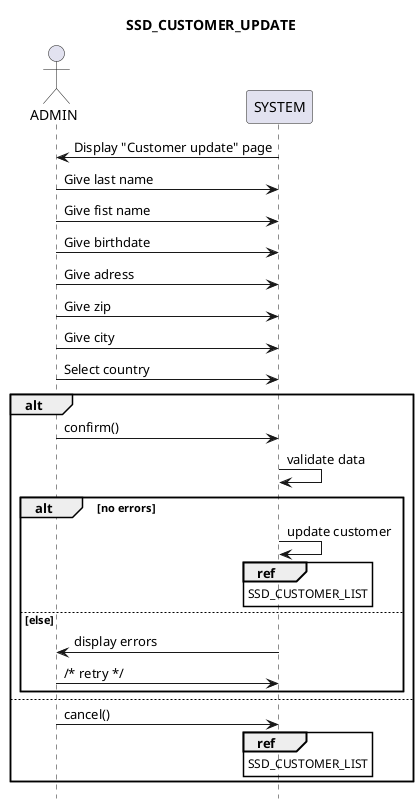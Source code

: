 @startuml SSD_CUSTOMER_UPDATE

    title SSD_CUSTOMER_UPDATE

    hide footbox
    skinparam shadowing false

    actor ADMIN as A
    participant SYSTEM as S

    S->A : Display "Customer update" page
    A->S : Give last name
    A->S : Give fist name
    A->S : Give birthdate
    A->S : Give adress
    A->S : Give zip
    A->S : Give city
    A->S : Select country

   
    alt 
     A->S:   confirm()
      S->S : validate data
         alt   no errors 
            S->S : update customer  
            ref over S,S : SSD_CUSTOMER_LIST
        else else 
            S->A: display errors
            A->S :/* retry */
        end 
    else
        A->S : cancel()
        ref over S,S : SSD_CUSTOMER_LIST
    end    
    

@enduml